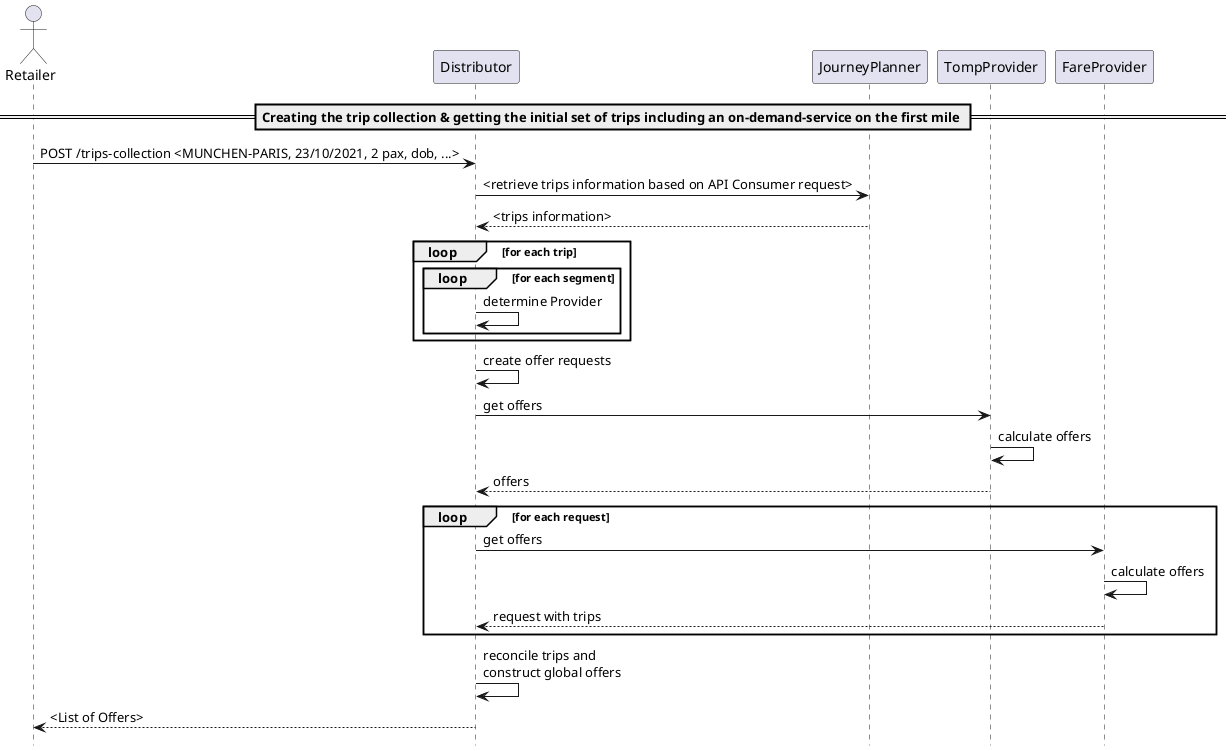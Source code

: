 @startuml
hide footbox

actor "Retailer"

== Creating the trip collection & getting the initial set of trips including an on-demand-service on the first mile ==
Retailer -> Distributor: POST /trips-collection <MUNCHEN-PARIS, 23/10/2021, 2 pax, dob, ...>
Distributor -> JourneyPlanner : <retrieve trips information based on API Consumer request>
JourneyPlanner --> Distributor : <trips information>
loop for each trip    
    loop for each segment
        Distributor -> Distributor: determine Provider
    end
end
Distributor -> Distributor : create offer requests

Distributor -> TompProvider: get offers 
TompProvider -> TompProvider: calculate offers
TompProvider --> Distributor : offers
loop for each request
    Distributor -> FareProvider: get offers 
    FareProvider -> FareProvider: calculate offers
    FareProvider --> Distributor : request with trips
end
Distributor -> Distributor : reconcile trips and \nconstruct global offers
Distributor --> Retailer: <List of Offers>

@enduml
